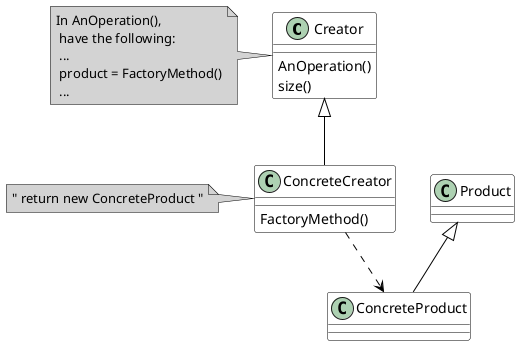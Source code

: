 @startuml
'https://plantuml.com/class-diagram
skinparam class {
    BackgroundColor white
    BorderColor black
    ArrowColor black
}
skinparam note {
 BackgroundColor lightgrey
 BorderColor black
}

class Creator {
AnOperation()
size()
}
class ConcreteCreator{
FactoryMethod()
}
class Product {
}
class ConcreteProduct {
}

note left of ConcreteCreator : " return new ConcreteProduct "
note left of Creator: In AnOperation(),\n have the following:\n ...\n product = FactoryMethod()\n ...

Creator <|-- ConcreteCreator
Product <|-- ConcreteProduct
ConcreteCreator ..> ConcreteProduct

@enduml